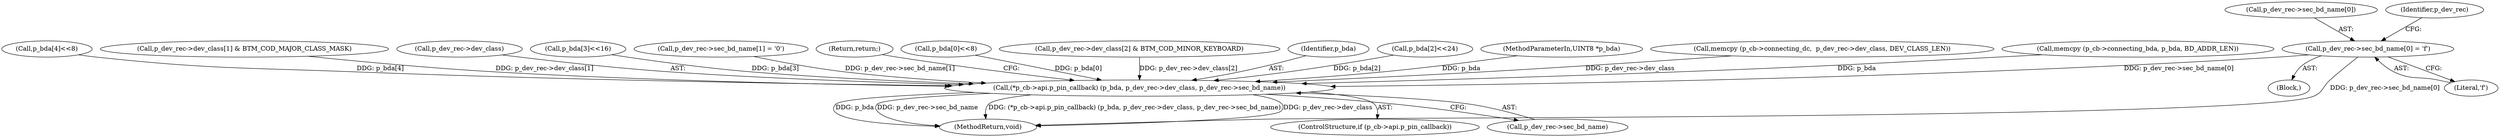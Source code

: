 digraph "0_Android_c677ee92595335233eb0e7b59809a1a94e7a678a_0@array" {
"1000516" [label="(Call,p_dev_rec->sec_bd_name[0] = 'f')"];
"1000543" [label="(Call,(*p_cb->api.p_pin_callback) (p_bda, p_dev_rec->dev_class, p_dev_rec->sec_bd_name))"];
"1000522" [label="(Literal,'f')"];
"1000417" [label="(Call,p_dev_rec->dev_class[1] & BTM_COD_MAJOR_CLASS_MASK)"];
"1000552" [label="(MethodReturn,void)"];
"1000545" [label="(Call,p_dev_rec->dev_class)"];
"1000162" [label="(Call,p_bda[3]<<16)"];
"1000523" [label="(Call,p_dev_rec->sec_bd_name[1] = '0')"];
"1000543" [label="(Call,(*p_cb->api.p_pin_callback) (p_bda, p_dev_rec->dev_class, p_dev_rec->sec_bd_name))"];
"1000551" [label="(Return,return;)"];
"1000510" [label="(Block,)"];
"1000147" [label="(Call,p_bda[0]<<8)"];
"1000537" [label="(ControlStructure,if (p_cb->api.p_pin_callback))"];
"1000425" [label="(Call,p_dev_rec->dev_class[2] & BTM_COD_MINOR_KEYBOARD)"];
"1000516" [label="(Call,p_dev_rec->sec_bd_name[0] = 'f')"];
"1000544" [label="(Identifier,p_bda)"];
"1000156" [label="(Call,p_bda[2]<<24)"];
"1000548" [label="(Call,p_dev_rec->sec_bd_name)"];
"1000125" [label="(MethodParameterIn,UINT8 *p_bda)"];
"1000517" [label="(Call,p_dev_rec->sec_bd_name[0])"];
"1000461" [label="(Call,memcpy (p_cb->connecting_dc,  p_dev_rec->dev_class, DEV_CLASS_LEN))"];
"1000455" [label="(Call,memcpy (p_cb->connecting_bda, p_bda, BD_ADDR_LEN))"];
"1000168" [label="(Call,p_bda[4]<<8)"];
"1000526" [label="(Identifier,p_dev_rec)"];
"1000516" -> "1000510"  [label="AST: "];
"1000516" -> "1000522"  [label="CFG: "];
"1000517" -> "1000516"  [label="AST: "];
"1000522" -> "1000516"  [label="AST: "];
"1000526" -> "1000516"  [label="CFG: "];
"1000516" -> "1000552"  [label="DDG: p_dev_rec->sec_bd_name[0]"];
"1000516" -> "1000543"  [label="DDG: p_dev_rec->sec_bd_name[0]"];
"1000543" -> "1000537"  [label="AST: "];
"1000543" -> "1000548"  [label="CFG: "];
"1000544" -> "1000543"  [label="AST: "];
"1000545" -> "1000543"  [label="AST: "];
"1000548" -> "1000543"  [label="AST: "];
"1000551" -> "1000543"  [label="CFG: "];
"1000543" -> "1000552"  [label="DDG: p_dev_rec->sec_bd_name"];
"1000543" -> "1000552"  [label="DDG: (*p_cb->api.p_pin_callback) (p_bda, p_dev_rec->dev_class, p_dev_rec->sec_bd_name)"];
"1000543" -> "1000552"  [label="DDG: p_dev_rec->dev_class"];
"1000543" -> "1000552"  [label="DDG: p_bda"];
"1000455" -> "1000543"  [label="DDG: p_bda"];
"1000168" -> "1000543"  [label="DDG: p_bda[4]"];
"1000156" -> "1000543"  [label="DDG: p_bda[2]"];
"1000147" -> "1000543"  [label="DDG: p_bda[0]"];
"1000162" -> "1000543"  [label="DDG: p_bda[3]"];
"1000125" -> "1000543"  [label="DDG: p_bda"];
"1000461" -> "1000543"  [label="DDG: p_dev_rec->dev_class"];
"1000425" -> "1000543"  [label="DDG: p_dev_rec->dev_class[2]"];
"1000417" -> "1000543"  [label="DDG: p_dev_rec->dev_class[1]"];
"1000523" -> "1000543"  [label="DDG: p_dev_rec->sec_bd_name[1]"];
}
